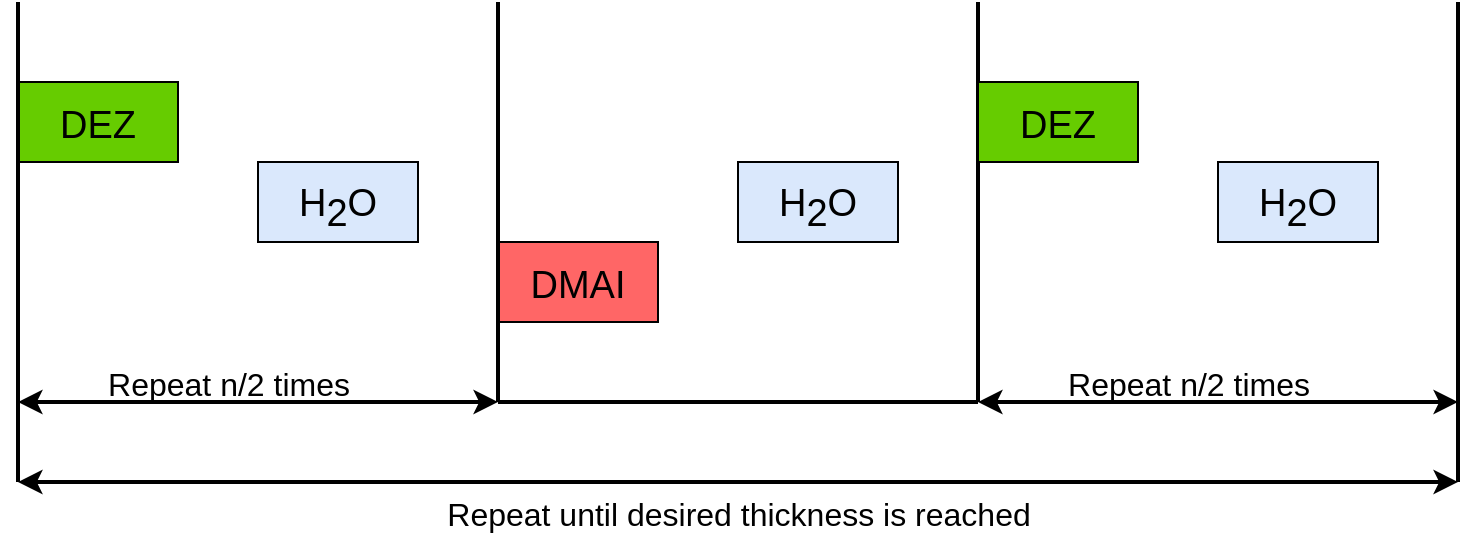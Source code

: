 <mxfile version="20.0.3" type="device"><diagram id="NjD1fxEcZZcyfHfyNTai" name="Page-1"><mxGraphModel dx="1350" dy="793" grid="1" gridSize="10" guides="1" tooltips="1" connect="1" arrows="1" fold="1" page="1" pageScale="1" pageWidth="1169" pageHeight="827" math="0" shadow="0"><root><mxCell id="0"/><mxCell id="1" parent="0"/><mxCell id="mnCkQpl4quIi2QvkTiNo-3" value="H&lt;sub style=&quot;font-size: 19px;&quot;&gt;2&lt;/sub&gt;O" style="rounded=0;whiteSpace=wrap;html=1;fillColor=#dae8fc;strokeColor=#000000;fontSize=19;verticalAlign=bottom;" parent="1" vertex="1"><mxGeometry x="400" y="120" width="80" height="40" as="geometry"/></mxCell><mxCell id="mnCkQpl4quIi2QvkTiNo-2" value="DEZ" style="rounded=0;whiteSpace=wrap;html=1;fillColor=#66CC00;strokeColor=default;fontSize=19;verticalAlign=middle;spacingTop=3;" parent="1" vertex="1"><mxGeometry x="280" y="80" width="80" height="40" as="geometry"/></mxCell><mxCell id="mnCkQpl4quIi2QvkTiNo-6" value="" style="endArrow=none;html=1;strokeWidth=2;rounded=0;" parent="1" edge="1"><mxGeometry width="50" height="50" relative="1" as="geometry"><mxPoint x="280" y="280" as="sourcePoint"/><mxPoint x="280" y="40" as="targetPoint"/></mxGeometry></mxCell><mxCell id="mnCkQpl4quIi2QvkTiNo-10" value="DMAI" style="rounded=0;whiteSpace=wrap;html=1;fillColor=#FF6666;fontSize=19;verticalAlign=middle;labelPosition=center;verticalLabelPosition=middle;align=center;horizontal=1;spacingTop=3;" parent="1" vertex="1"><mxGeometry x="520" y="160" width="80" height="40" as="geometry"/></mxCell><mxCell id="G_5doZblHY5W2xEbelNL-1" value="" style="endArrow=none;html=1;strokeWidth=2;rounded=0;" edge="1" parent="1"><mxGeometry width="50" height="50" relative="1" as="geometry"><mxPoint x="520" y="240" as="sourcePoint"/><mxPoint x="520" y="40" as="targetPoint"/></mxGeometry></mxCell><mxCell id="G_5doZblHY5W2xEbelNL-6" value="" style="endArrow=none;html=1;strokeWidth=2;rounded=0;" edge="1" parent="1"><mxGeometry width="50" height="50" relative="1" as="geometry"><mxPoint x="760" y="240" as="sourcePoint"/><mxPoint x="760" y="40" as="targetPoint"/></mxGeometry></mxCell><mxCell id="G_5doZblHY5W2xEbelNL-7" value="" style="endArrow=none;html=1;strokeWidth=2;rounded=0;" edge="1" parent="1"><mxGeometry width="50" height="50" relative="1" as="geometry"><mxPoint x="1000" y="280" as="sourcePoint"/><mxPoint x="1000" y="40" as="targetPoint"/></mxGeometry></mxCell><mxCell id="G_5doZblHY5W2xEbelNL-8" value="" style="endArrow=classic;startArrow=classic;html=1;rounded=0;strokeWidth=2;" edge="1" parent="1"><mxGeometry width="50" height="50" relative="1" as="geometry"><mxPoint x="280" y="240" as="sourcePoint"/><mxPoint x="520" y="240" as="targetPoint"/></mxGeometry></mxCell><mxCell id="G_5doZblHY5W2xEbelNL-9" value="&lt;div style=&quot;font-size: 16px;&quot;&gt;Repeat n/2 times&lt;/div&gt;" style="edgeLabel;html=1;align=center;verticalAlign=bottom;resizable=0;points=[];labelBackgroundColor=none;fontSize=16;fontColor=default;" vertex="1" connectable="0" parent="G_5doZblHY5W2xEbelNL-8"><mxGeometry x="-0.125" y="-2" relative="1" as="geometry"><mxPoint as="offset"/></mxGeometry></mxCell><mxCell id="G_5doZblHY5W2xEbelNL-10" value="" style="endArrow=classic;startArrow=classic;html=1;rounded=0;strokeWidth=2;" edge="1" parent="1"><mxGeometry width="50" height="50" relative="1" as="geometry"><mxPoint x="760" y="240" as="sourcePoint"/><mxPoint x="1000" y="240" as="targetPoint"/></mxGeometry></mxCell><mxCell id="G_5doZblHY5W2xEbelNL-11" value="&lt;div style=&quot;font-size: 16px;&quot;&gt;Repeat n/2 times&lt;/div&gt;" style="edgeLabel;html=1;align=center;verticalAlign=bottom;resizable=0;points=[];labelBackgroundColor=none;fontSize=16;fontColor=default;" vertex="1" connectable="0" parent="G_5doZblHY5W2xEbelNL-10"><mxGeometry x="-0.125" y="-2" relative="1" as="geometry"><mxPoint as="offset"/></mxGeometry></mxCell><mxCell id="G_5doZblHY5W2xEbelNL-12" value="" style="endArrow=none;html=1;rounded=0;fontSize=16;fontColor=default;strokeWidth=2;" edge="1" parent="1"><mxGeometry width="50" height="50" relative="1" as="geometry"><mxPoint x="520" y="240" as="sourcePoint"/><mxPoint x="760" y="240" as="targetPoint"/></mxGeometry></mxCell><mxCell id="G_5doZblHY5W2xEbelNL-13" value="&lt;div&gt;Repeat until desired thickness is reached&lt;/div&gt;" style="endArrow=classic;startArrow=classic;html=1;rounded=0;fontSize=16;fontColor=default;verticalAlign=top;strokeWidth=2;" edge="1" parent="1"><mxGeometry width="50" height="50" relative="1" as="geometry"><mxPoint x="280" y="280" as="sourcePoint"/><mxPoint x="1000" y="280" as="targetPoint"/></mxGeometry></mxCell><mxCell id="G_5doZblHY5W2xEbelNL-14" value="DEZ" style="rounded=0;whiteSpace=wrap;html=1;fillColor=#66CC00;strokeColor=default;fontSize=19;verticalAlign=middle;spacingTop=3;" vertex="1" parent="1"><mxGeometry x="760" y="80" width="80" height="40" as="geometry"/></mxCell><mxCell id="G_5doZblHY5W2xEbelNL-15" value="H&lt;sub style=&quot;font-size: 19px;&quot;&gt;2&lt;/sub&gt;O" style="rounded=0;whiteSpace=wrap;html=1;fillColor=#dae8fc;strokeColor=#000000;fontSize=19;verticalAlign=bottom;" vertex="1" parent="1"><mxGeometry x="640" y="120" width="80" height="40" as="geometry"/></mxCell><mxCell id="G_5doZblHY5W2xEbelNL-16" value="H&lt;sub style=&quot;font-size: 19px;&quot;&gt;2&lt;/sub&gt;O" style="rounded=0;whiteSpace=wrap;html=1;fillColor=#dae8fc;strokeColor=#000000;fontSize=19;verticalAlign=bottom;" vertex="1" parent="1"><mxGeometry x="880" y="120" width="80" height="40" as="geometry"/></mxCell></root></mxGraphModel></diagram></mxfile>